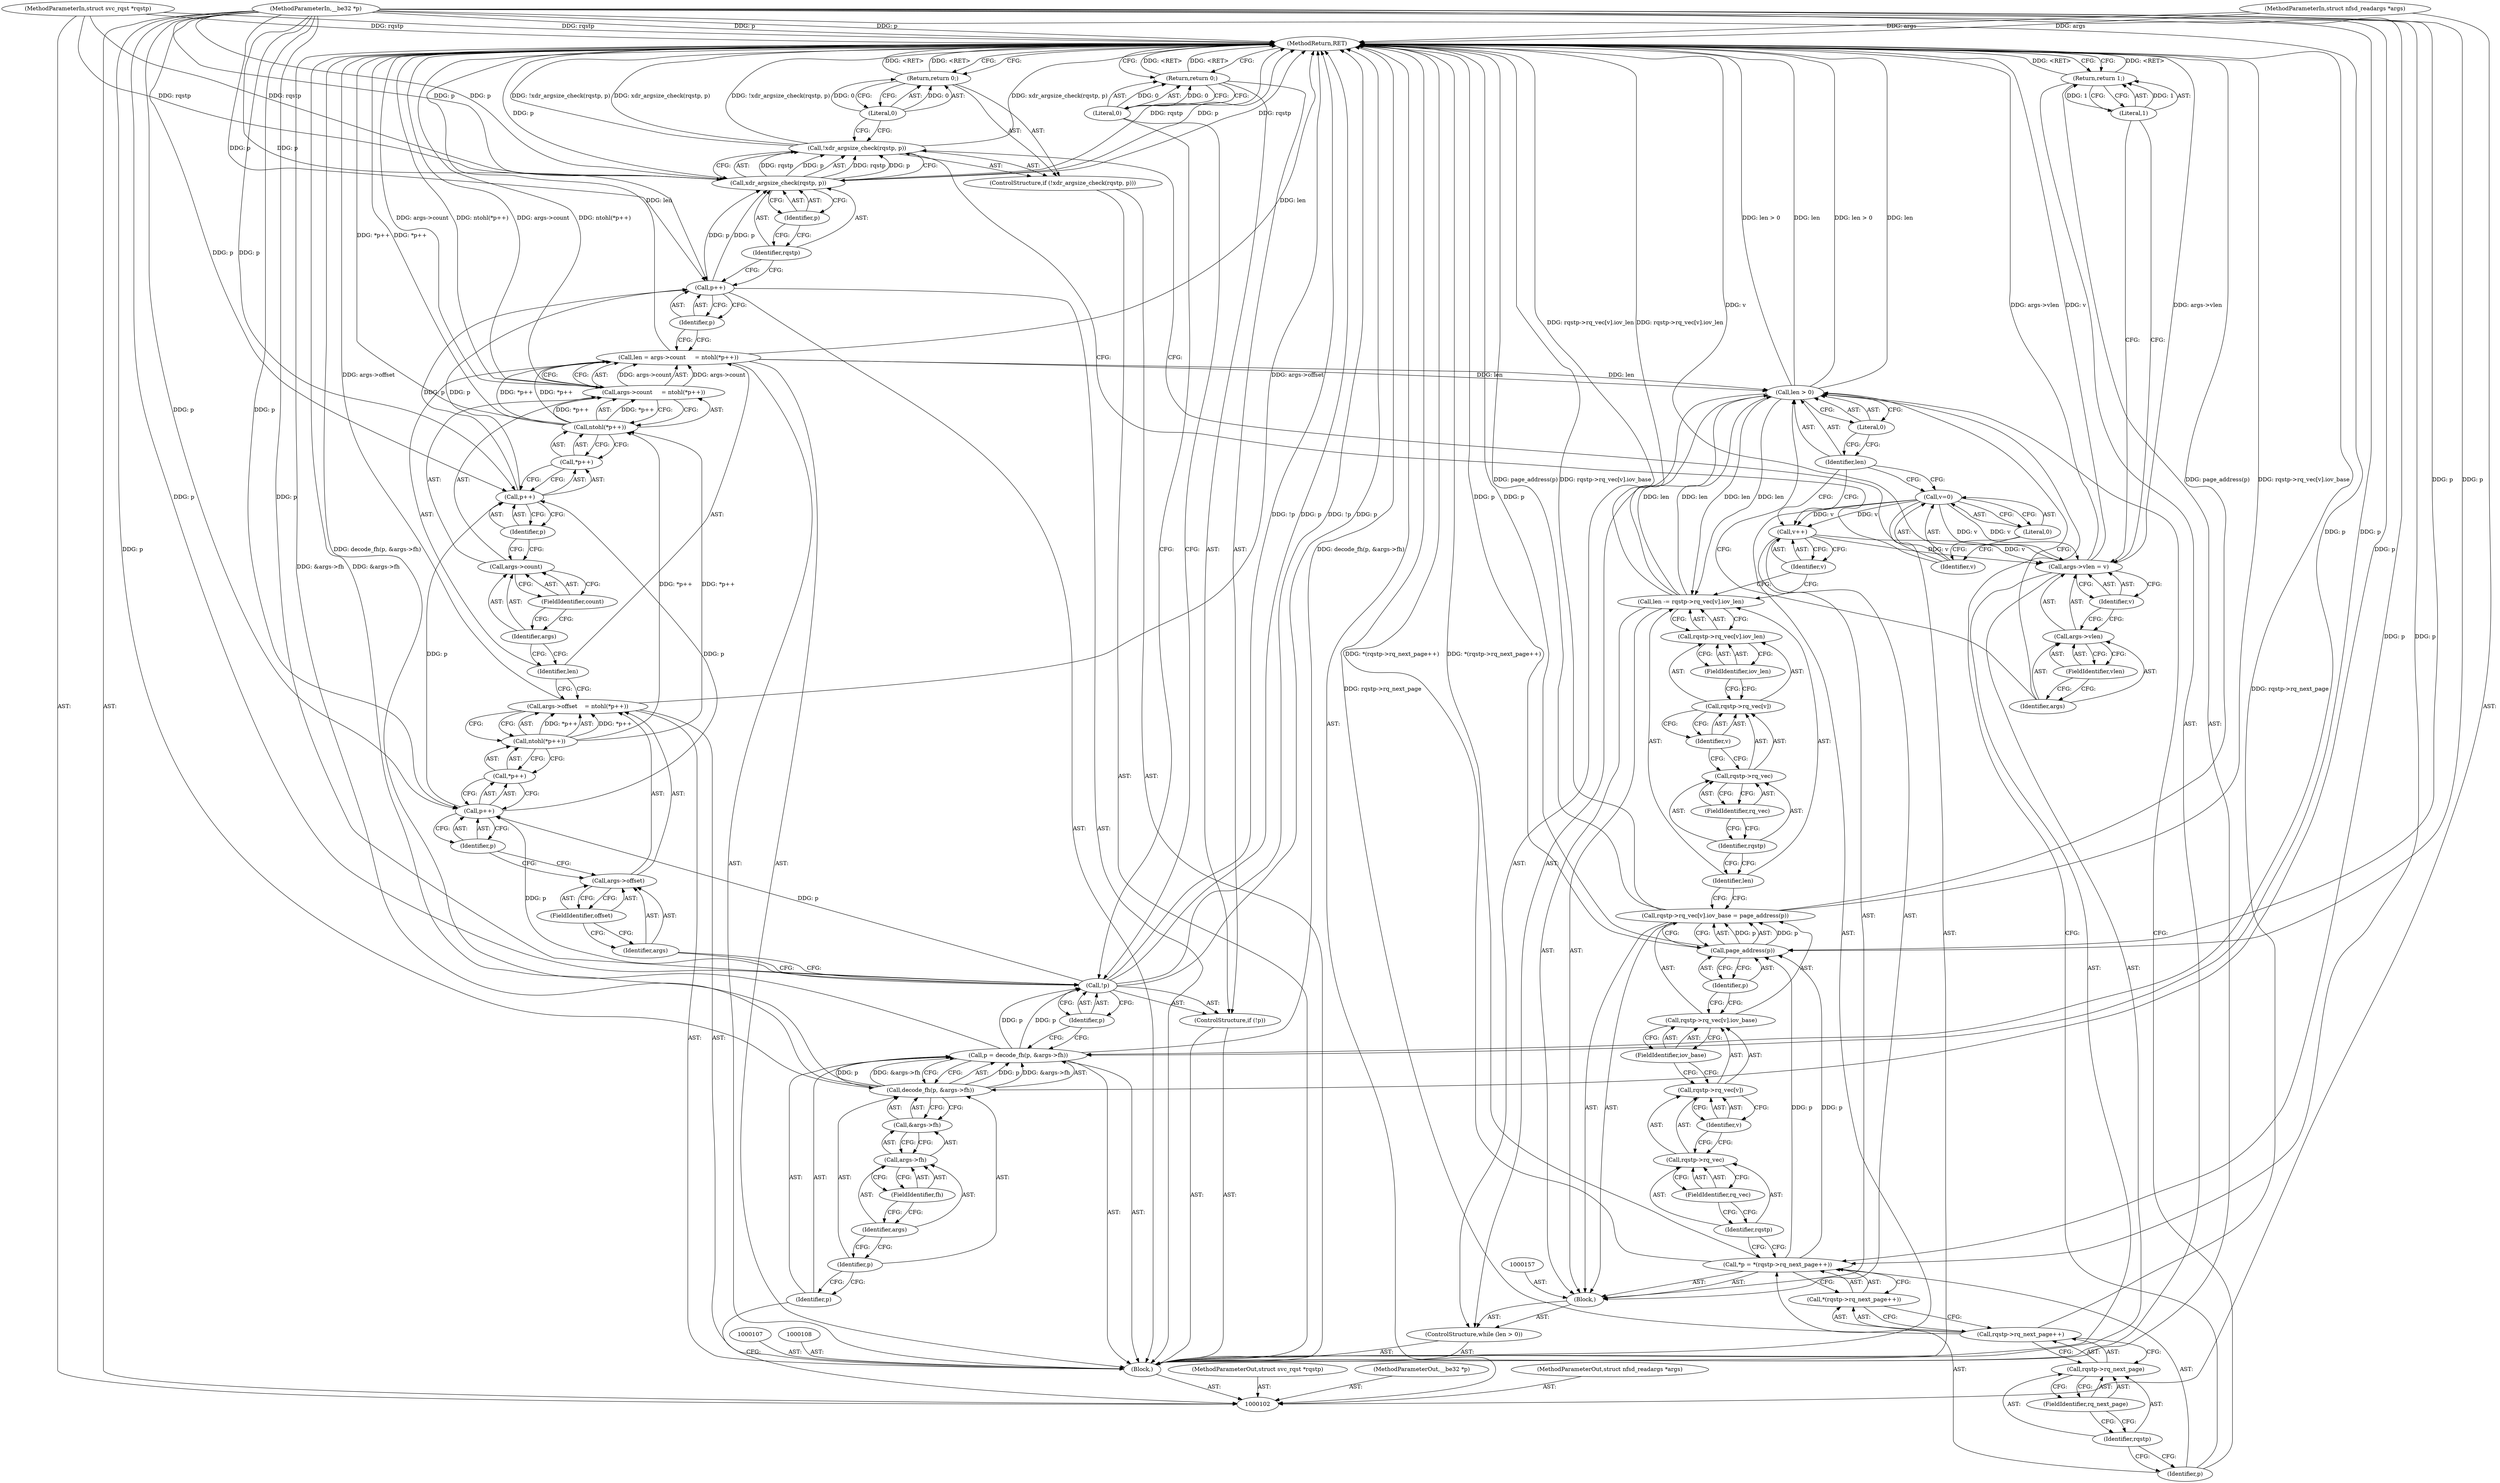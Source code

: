 digraph "0_linux_c70422f760c120480fee4de6c38804c72aa26bc1_15" {
"1000193" [label="(MethodReturn,RET)"];
"1000103" [label="(MethodParameterIn,struct svc_rqst *rqstp)"];
"1000266" [label="(MethodParameterOut,struct svc_rqst *rqstp)"];
"1000104" [label="(MethodParameterIn,__be32 *p)"];
"1000267" [label="(MethodParameterOut,__be32 *p)"];
"1000122" [label="(Call,args->offset    = ntohl(*p++))"];
"1000123" [label="(Call,args->offset)"];
"1000124" [label="(Identifier,args)"];
"1000126" [label="(Call,ntohl(*p++))"];
"1000127" [label="(Call,*p++)"];
"1000128" [label="(Call,p++)"];
"1000129" [label="(Identifier,p)"];
"1000125" [label="(FieldIdentifier,offset)"];
"1000135" [label="(FieldIdentifier,count)"];
"1000130" [label="(Call,len = args->count     = ntohl(*p++))"];
"1000131" [label="(Identifier,len)"];
"1000136" [label="(Call,ntohl(*p++))"];
"1000137" [label="(Call,*p++)"];
"1000138" [label="(Call,p++)"];
"1000139" [label="(Identifier,p)"];
"1000132" [label="(Call,args->count     = ntohl(*p++))"];
"1000133" [label="(Call,args->count)"];
"1000134" [label="(Identifier,args)"];
"1000140" [label="(Call,p++)"];
"1000141" [label="(Identifier,p)"];
"1000142" [label="(ControlStructure,if (!xdr_argsize_check(rqstp, p)))"];
"1000145" [label="(Identifier,rqstp)"];
"1000146" [label="(Identifier,p)"];
"1000143" [label="(Call,!xdr_argsize_check(rqstp, p))"];
"1000144" [label="(Call,xdr_argsize_check(rqstp, p))"];
"1000147" [label="(Return,return 0;)"];
"1000148" [label="(Literal,0)"];
"1000105" [label="(MethodParameterIn,struct nfsd_readargs *args)"];
"1000268" [label="(MethodParameterOut,struct nfsd_readargs *args)"];
"1000149" [label="(Call,v=0)"];
"1000150" [label="(Identifier,v)"];
"1000151" [label="(Literal,0)"];
"1000152" [label="(ControlStructure,while (len > 0))"];
"1000155" [label="(Literal,0)"];
"1000153" [label="(Call,len > 0)"];
"1000154" [label="(Identifier,len)"];
"1000158" [label="(Call,*p = *(rqstp->rq_next_page++))"];
"1000159" [label="(Identifier,p)"];
"1000160" [label="(Call,*(rqstp->rq_next_page++))"];
"1000156" [label="(Block,)"];
"1000161" [label="(Call,rqstp->rq_next_page++)"];
"1000162" [label="(Call,rqstp->rq_next_page)"];
"1000163" [label="(Identifier,rqstp)"];
"1000164" [label="(FieldIdentifier,rq_next_page)"];
"1000171" [label="(Identifier,v)"];
"1000172" [label="(FieldIdentifier,iov_base)"];
"1000165" [label="(Call,rqstp->rq_vec[v].iov_base = page_address(p))"];
"1000166" [label="(Call,rqstp->rq_vec[v].iov_base)"];
"1000167" [label="(Call,rqstp->rq_vec[v])"];
"1000168" [label="(Call,rqstp->rq_vec)"];
"1000169" [label="(Identifier,rqstp)"];
"1000173" [label="(Call,page_address(p))"];
"1000174" [label="(Identifier,p)"];
"1000170" [label="(FieldIdentifier,rq_vec)"];
"1000181" [label="(FieldIdentifier,rq_vec)"];
"1000175" [label="(Call,len -= rqstp->rq_vec[v].iov_len)"];
"1000176" [label="(Identifier,len)"];
"1000182" [label="(Identifier,v)"];
"1000183" [label="(FieldIdentifier,iov_len)"];
"1000177" [label="(Call,rqstp->rq_vec[v].iov_len)"];
"1000178" [label="(Call,rqstp->rq_vec[v])"];
"1000179" [label="(Call,rqstp->rq_vec)"];
"1000180" [label="(Identifier,rqstp)"];
"1000184" [label="(Call,v++)"];
"1000185" [label="(Identifier,v)"];
"1000106" [label="(Block,)"];
"1000190" [label="(Identifier,v)"];
"1000186" [label="(Call,args->vlen = v)"];
"1000187" [label="(Call,args->vlen)"];
"1000188" [label="(Identifier,args)"];
"1000189" [label="(FieldIdentifier,vlen)"];
"1000191" [label="(Return,return 1;)"];
"1000192" [label="(Literal,1)"];
"1000109" [label="(Call,p = decode_fh(p, &args->fh))"];
"1000110" [label="(Identifier,p)"];
"1000112" [label="(Identifier,p)"];
"1000113" [label="(Call,&args->fh)"];
"1000114" [label="(Call,args->fh)"];
"1000115" [label="(Identifier,args)"];
"1000116" [label="(FieldIdentifier,fh)"];
"1000111" [label="(Call,decode_fh(p, &args->fh))"];
"1000117" [label="(ControlStructure,if (!p))"];
"1000118" [label="(Call,!p)"];
"1000119" [label="(Identifier,p)"];
"1000120" [label="(Return,return 0;)"];
"1000121" [label="(Literal,0)"];
"1000193" -> "1000102"  [label="AST: "];
"1000193" -> "1000120"  [label="CFG: "];
"1000193" -> "1000147"  [label="CFG: "];
"1000193" -> "1000191"  [label="CFG: "];
"1000147" -> "1000193"  [label="DDG: <RET>"];
"1000120" -> "1000193"  [label="DDG: <RET>"];
"1000191" -> "1000193"  [label="DDG: <RET>"];
"1000186" -> "1000193"  [label="DDG: args->vlen"];
"1000186" -> "1000193"  [label="DDG: v"];
"1000104" -> "1000193"  [label="DDG: p"];
"1000105" -> "1000193"  [label="DDG: args"];
"1000158" -> "1000193"  [label="DDG: *(rqstp->rq_next_page++)"];
"1000153" -> "1000193"  [label="DDG: len > 0"];
"1000153" -> "1000193"  [label="DDG: len"];
"1000118" -> "1000193"  [label="DDG: !p"];
"1000118" -> "1000193"  [label="DDG: p"];
"1000132" -> "1000193"  [label="DDG: args->count"];
"1000132" -> "1000193"  [label="DDG: ntohl(*p++)"];
"1000175" -> "1000193"  [label="DDG: rqstp->rq_vec[v].iov_len"];
"1000122" -> "1000193"  [label="DDG: args->offset"];
"1000165" -> "1000193"  [label="DDG: rqstp->rq_vec[v].iov_base"];
"1000165" -> "1000193"  [label="DDG: page_address(p)"];
"1000143" -> "1000193"  [label="DDG: xdr_argsize_check(rqstp, p)"];
"1000143" -> "1000193"  [label="DDG: !xdr_argsize_check(rqstp, p)"];
"1000103" -> "1000193"  [label="DDG: rqstp"];
"1000111" -> "1000193"  [label="DDG: &args->fh"];
"1000144" -> "1000193"  [label="DDG: rqstp"];
"1000144" -> "1000193"  [label="DDG: p"];
"1000161" -> "1000193"  [label="DDG: rqstp->rq_next_page"];
"1000109" -> "1000193"  [label="DDG: decode_fh(p, &args->fh)"];
"1000173" -> "1000193"  [label="DDG: p"];
"1000136" -> "1000193"  [label="DDG: *p++"];
"1000130" -> "1000193"  [label="DDG: len"];
"1000103" -> "1000102"  [label="AST: "];
"1000103" -> "1000193"  [label="DDG: rqstp"];
"1000103" -> "1000144"  [label="DDG: rqstp"];
"1000266" -> "1000102"  [label="AST: "];
"1000104" -> "1000102"  [label="AST: "];
"1000104" -> "1000193"  [label="DDG: p"];
"1000104" -> "1000109"  [label="DDG: p"];
"1000104" -> "1000111"  [label="DDG: p"];
"1000104" -> "1000118"  [label="DDG: p"];
"1000104" -> "1000128"  [label="DDG: p"];
"1000104" -> "1000138"  [label="DDG: p"];
"1000104" -> "1000140"  [label="DDG: p"];
"1000104" -> "1000144"  [label="DDG: p"];
"1000104" -> "1000158"  [label="DDG: p"];
"1000104" -> "1000173"  [label="DDG: p"];
"1000267" -> "1000102"  [label="AST: "];
"1000122" -> "1000106"  [label="AST: "];
"1000122" -> "1000126"  [label="CFG: "];
"1000123" -> "1000122"  [label="AST: "];
"1000126" -> "1000122"  [label="AST: "];
"1000131" -> "1000122"  [label="CFG: "];
"1000122" -> "1000193"  [label="DDG: args->offset"];
"1000126" -> "1000122"  [label="DDG: *p++"];
"1000123" -> "1000122"  [label="AST: "];
"1000123" -> "1000125"  [label="CFG: "];
"1000124" -> "1000123"  [label="AST: "];
"1000125" -> "1000123"  [label="AST: "];
"1000129" -> "1000123"  [label="CFG: "];
"1000124" -> "1000123"  [label="AST: "];
"1000124" -> "1000118"  [label="CFG: "];
"1000125" -> "1000124"  [label="CFG: "];
"1000126" -> "1000122"  [label="AST: "];
"1000126" -> "1000127"  [label="CFG: "];
"1000127" -> "1000126"  [label="AST: "];
"1000122" -> "1000126"  [label="CFG: "];
"1000126" -> "1000122"  [label="DDG: *p++"];
"1000126" -> "1000136"  [label="DDG: *p++"];
"1000127" -> "1000126"  [label="AST: "];
"1000127" -> "1000128"  [label="CFG: "];
"1000128" -> "1000127"  [label="AST: "];
"1000126" -> "1000127"  [label="CFG: "];
"1000128" -> "1000127"  [label="AST: "];
"1000128" -> "1000129"  [label="CFG: "];
"1000129" -> "1000128"  [label="AST: "];
"1000127" -> "1000128"  [label="CFG: "];
"1000118" -> "1000128"  [label="DDG: p"];
"1000104" -> "1000128"  [label="DDG: p"];
"1000128" -> "1000138"  [label="DDG: p"];
"1000129" -> "1000128"  [label="AST: "];
"1000129" -> "1000123"  [label="CFG: "];
"1000128" -> "1000129"  [label="CFG: "];
"1000125" -> "1000123"  [label="AST: "];
"1000125" -> "1000124"  [label="CFG: "];
"1000123" -> "1000125"  [label="CFG: "];
"1000135" -> "1000133"  [label="AST: "];
"1000135" -> "1000134"  [label="CFG: "];
"1000133" -> "1000135"  [label="CFG: "];
"1000130" -> "1000106"  [label="AST: "];
"1000130" -> "1000132"  [label="CFG: "];
"1000131" -> "1000130"  [label="AST: "];
"1000132" -> "1000130"  [label="AST: "];
"1000141" -> "1000130"  [label="CFG: "];
"1000130" -> "1000193"  [label="DDG: len"];
"1000132" -> "1000130"  [label="DDG: args->count"];
"1000136" -> "1000130"  [label="DDG: *p++"];
"1000130" -> "1000153"  [label="DDG: len"];
"1000131" -> "1000130"  [label="AST: "];
"1000131" -> "1000122"  [label="CFG: "];
"1000134" -> "1000131"  [label="CFG: "];
"1000136" -> "1000132"  [label="AST: "];
"1000136" -> "1000137"  [label="CFG: "];
"1000137" -> "1000136"  [label="AST: "];
"1000132" -> "1000136"  [label="CFG: "];
"1000136" -> "1000193"  [label="DDG: *p++"];
"1000136" -> "1000130"  [label="DDG: *p++"];
"1000136" -> "1000132"  [label="DDG: *p++"];
"1000126" -> "1000136"  [label="DDG: *p++"];
"1000137" -> "1000136"  [label="AST: "];
"1000137" -> "1000138"  [label="CFG: "];
"1000138" -> "1000137"  [label="AST: "];
"1000136" -> "1000137"  [label="CFG: "];
"1000138" -> "1000137"  [label="AST: "];
"1000138" -> "1000139"  [label="CFG: "];
"1000139" -> "1000138"  [label="AST: "];
"1000137" -> "1000138"  [label="CFG: "];
"1000128" -> "1000138"  [label="DDG: p"];
"1000104" -> "1000138"  [label="DDG: p"];
"1000138" -> "1000140"  [label="DDG: p"];
"1000139" -> "1000138"  [label="AST: "];
"1000139" -> "1000133"  [label="CFG: "];
"1000138" -> "1000139"  [label="CFG: "];
"1000132" -> "1000130"  [label="AST: "];
"1000132" -> "1000136"  [label="CFG: "];
"1000133" -> "1000132"  [label="AST: "];
"1000136" -> "1000132"  [label="AST: "];
"1000130" -> "1000132"  [label="CFG: "];
"1000132" -> "1000193"  [label="DDG: args->count"];
"1000132" -> "1000193"  [label="DDG: ntohl(*p++)"];
"1000132" -> "1000130"  [label="DDG: args->count"];
"1000136" -> "1000132"  [label="DDG: *p++"];
"1000133" -> "1000132"  [label="AST: "];
"1000133" -> "1000135"  [label="CFG: "];
"1000134" -> "1000133"  [label="AST: "];
"1000135" -> "1000133"  [label="AST: "];
"1000139" -> "1000133"  [label="CFG: "];
"1000134" -> "1000133"  [label="AST: "];
"1000134" -> "1000131"  [label="CFG: "];
"1000135" -> "1000134"  [label="CFG: "];
"1000140" -> "1000106"  [label="AST: "];
"1000140" -> "1000141"  [label="CFG: "];
"1000141" -> "1000140"  [label="AST: "];
"1000145" -> "1000140"  [label="CFG: "];
"1000138" -> "1000140"  [label="DDG: p"];
"1000104" -> "1000140"  [label="DDG: p"];
"1000140" -> "1000144"  [label="DDG: p"];
"1000141" -> "1000140"  [label="AST: "];
"1000141" -> "1000130"  [label="CFG: "];
"1000140" -> "1000141"  [label="CFG: "];
"1000142" -> "1000106"  [label="AST: "];
"1000143" -> "1000142"  [label="AST: "];
"1000147" -> "1000142"  [label="AST: "];
"1000145" -> "1000144"  [label="AST: "];
"1000145" -> "1000140"  [label="CFG: "];
"1000146" -> "1000145"  [label="CFG: "];
"1000146" -> "1000144"  [label="AST: "];
"1000146" -> "1000145"  [label="CFG: "];
"1000144" -> "1000146"  [label="CFG: "];
"1000143" -> "1000142"  [label="AST: "];
"1000143" -> "1000144"  [label="CFG: "];
"1000144" -> "1000143"  [label="AST: "];
"1000148" -> "1000143"  [label="CFG: "];
"1000150" -> "1000143"  [label="CFG: "];
"1000143" -> "1000193"  [label="DDG: xdr_argsize_check(rqstp, p)"];
"1000143" -> "1000193"  [label="DDG: !xdr_argsize_check(rqstp, p)"];
"1000144" -> "1000143"  [label="DDG: rqstp"];
"1000144" -> "1000143"  [label="DDG: p"];
"1000144" -> "1000143"  [label="AST: "];
"1000144" -> "1000146"  [label="CFG: "];
"1000145" -> "1000144"  [label="AST: "];
"1000146" -> "1000144"  [label="AST: "];
"1000143" -> "1000144"  [label="CFG: "];
"1000144" -> "1000193"  [label="DDG: rqstp"];
"1000144" -> "1000193"  [label="DDG: p"];
"1000144" -> "1000143"  [label="DDG: rqstp"];
"1000144" -> "1000143"  [label="DDG: p"];
"1000103" -> "1000144"  [label="DDG: rqstp"];
"1000140" -> "1000144"  [label="DDG: p"];
"1000104" -> "1000144"  [label="DDG: p"];
"1000147" -> "1000142"  [label="AST: "];
"1000147" -> "1000148"  [label="CFG: "];
"1000148" -> "1000147"  [label="AST: "];
"1000193" -> "1000147"  [label="CFG: "];
"1000147" -> "1000193"  [label="DDG: <RET>"];
"1000148" -> "1000147"  [label="DDG: 0"];
"1000148" -> "1000147"  [label="AST: "];
"1000148" -> "1000143"  [label="CFG: "];
"1000147" -> "1000148"  [label="CFG: "];
"1000148" -> "1000147"  [label="DDG: 0"];
"1000105" -> "1000102"  [label="AST: "];
"1000105" -> "1000193"  [label="DDG: args"];
"1000268" -> "1000102"  [label="AST: "];
"1000149" -> "1000106"  [label="AST: "];
"1000149" -> "1000151"  [label="CFG: "];
"1000150" -> "1000149"  [label="AST: "];
"1000151" -> "1000149"  [label="AST: "];
"1000154" -> "1000149"  [label="CFG: "];
"1000149" -> "1000184"  [label="DDG: v"];
"1000149" -> "1000186"  [label="DDG: v"];
"1000150" -> "1000149"  [label="AST: "];
"1000150" -> "1000143"  [label="CFG: "];
"1000151" -> "1000150"  [label="CFG: "];
"1000151" -> "1000149"  [label="AST: "];
"1000151" -> "1000150"  [label="CFG: "];
"1000149" -> "1000151"  [label="CFG: "];
"1000152" -> "1000106"  [label="AST: "];
"1000153" -> "1000152"  [label="AST: "];
"1000156" -> "1000152"  [label="AST: "];
"1000155" -> "1000153"  [label="AST: "];
"1000155" -> "1000154"  [label="CFG: "];
"1000153" -> "1000155"  [label="CFG: "];
"1000153" -> "1000152"  [label="AST: "];
"1000153" -> "1000155"  [label="CFG: "];
"1000154" -> "1000153"  [label="AST: "];
"1000155" -> "1000153"  [label="AST: "];
"1000159" -> "1000153"  [label="CFG: "];
"1000188" -> "1000153"  [label="CFG: "];
"1000153" -> "1000193"  [label="DDG: len > 0"];
"1000153" -> "1000193"  [label="DDG: len"];
"1000175" -> "1000153"  [label="DDG: len"];
"1000130" -> "1000153"  [label="DDG: len"];
"1000153" -> "1000175"  [label="DDG: len"];
"1000154" -> "1000153"  [label="AST: "];
"1000154" -> "1000184"  [label="CFG: "];
"1000154" -> "1000149"  [label="CFG: "];
"1000155" -> "1000154"  [label="CFG: "];
"1000158" -> "1000156"  [label="AST: "];
"1000158" -> "1000160"  [label="CFG: "];
"1000159" -> "1000158"  [label="AST: "];
"1000160" -> "1000158"  [label="AST: "];
"1000169" -> "1000158"  [label="CFG: "];
"1000158" -> "1000193"  [label="DDG: *(rqstp->rq_next_page++)"];
"1000104" -> "1000158"  [label="DDG: p"];
"1000158" -> "1000173"  [label="DDG: p"];
"1000159" -> "1000158"  [label="AST: "];
"1000159" -> "1000153"  [label="CFG: "];
"1000163" -> "1000159"  [label="CFG: "];
"1000160" -> "1000158"  [label="AST: "];
"1000160" -> "1000161"  [label="CFG: "];
"1000161" -> "1000160"  [label="AST: "];
"1000158" -> "1000160"  [label="CFG: "];
"1000156" -> "1000152"  [label="AST: "];
"1000157" -> "1000156"  [label="AST: "];
"1000158" -> "1000156"  [label="AST: "];
"1000165" -> "1000156"  [label="AST: "];
"1000175" -> "1000156"  [label="AST: "];
"1000184" -> "1000156"  [label="AST: "];
"1000161" -> "1000160"  [label="AST: "];
"1000161" -> "1000162"  [label="CFG: "];
"1000162" -> "1000161"  [label="AST: "];
"1000160" -> "1000161"  [label="CFG: "];
"1000161" -> "1000193"  [label="DDG: rqstp->rq_next_page"];
"1000162" -> "1000161"  [label="AST: "];
"1000162" -> "1000164"  [label="CFG: "];
"1000163" -> "1000162"  [label="AST: "];
"1000164" -> "1000162"  [label="AST: "];
"1000161" -> "1000162"  [label="CFG: "];
"1000163" -> "1000162"  [label="AST: "];
"1000163" -> "1000159"  [label="CFG: "];
"1000164" -> "1000163"  [label="CFG: "];
"1000164" -> "1000162"  [label="AST: "];
"1000164" -> "1000163"  [label="CFG: "];
"1000162" -> "1000164"  [label="CFG: "];
"1000171" -> "1000167"  [label="AST: "];
"1000171" -> "1000168"  [label="CFG: "];
"1000167" -> "1000171"  [label="CFG: "];
"1000172" -> "1000166"  [label="AST: "];
"1000172" -> "1000167"  [label="CFG: "];
"1000166" -> "1000172"  [label="CFG: "];
"1000165" -> "1000156"  [label="AST: "];
"1000165" -> "1000173"  [label="CFG: "];
"1000166" -> "1000165"  [label="AST: "];
"1000173" -> "1000165"  [label="AST: "];
"1000176" -> "1000165"  [label="CFG: "];
"1000165" -> "1000193"  [label="DDG: rqstp->rq_vec[v].iov_base"];
"1000165" -> "1000193"  [label="DDG: page_address(p)"];
"1000173" -> "1000165"  [label="DDG: p"];
"1000166" -> "1000165"  [label="AST: "];
"1000166" -> "1000172"  [label="CFG: "];
"1000167" -> "1000166"  [label="AST: "];
"1000172" -> "1000166"  [label="AST: "];
"1000174" -> "1000166"  [label="CFG: "];
"1000167" -> "1000166"  [label="AST: "];
"1000167" -> "1000171"  [label="CFG: "];
"1000168" -> "1000167"  [label="AST: "];
"1000171" -> "1000167"  [label="AST: "];
"1000172" -> "1000167"  [label="CFG: "];
"1000168" -> "1000167"  [label="AST: "];
"1000168" -> "1000170"  [label="CFG: "];
"1000169" -> "1000168"  [label="AST: "];
"1000170" -> "1000168"  [label="AST: "];
"1000171" -> "1000168"  [label="CFG: "];
"1000169" -> "1000168"  [label="AST: "];
"1000169" -> "1000158"  [label="CFG: "];
"1000170" -> "1000169"  [label="CFG: "];
"1000173" -> "1000165"  [label="AST: "];
"1000173" -> "1000174"  [label="CFG: "];
"1000174" -> "1000173"  [label="AST: "];
"1000165" -> "1000173"  [label="CFG: "];
"1000173" -> "1000193"  [label="DDG: p"];
"1000173" -> "1000165"  [label="DDG: p"];
"1000158" -> "1000173"  [label="DDG: p"];
"1000104" -> "1000173"  [label="DDG: p"];
"1000174" -> "1000173"  [label="AST: "];
"1000174" -> "1000166"  [label="CFG: "];
"1000173" -> "1000174"  [label="CFG: "];
"1000170" -> "1000168"  [label="AST: "];
"1000170" -> "1000169"  [label="CFG: "];
"1000168" -> "1000170"  [label="CFG: "];
"1000181" -> "1000179"  [label="AST: "];
"1000181" -> "1000180"  [label="CFG: "];
"1000179" -> "1000181"  [label="CFG: "];
"1000175" -> "1000156"  [label="AST: "];
"1000175" -> "1000177"  [label="CFG: "];
"1000176" -> "1000175"  [label="AST: "];
"1000177" -> "1000175"  [label="AST: "];
"1000185" -> "1000175"  [label="CFG: "];
"1000175" -> "1000193"  [label="DDG: rqstp->rq_vec[v].iov_len"];
"1000175" -> "1000153"  [label="DDG: len"];
"1000153" -> "1000175"  [label="DDG: len"];
"1000176" -> "1000175"  [label="AST: "];
"1000176" -> "1000165"  [label="CFG: "];
"1000180" -> "1000176"  [label="CFG: "];
"1000182" -> "1000178"  [label="AST: "];
"1000182" -> "1000179"  [label="CFG: "];
"1000178" -> "1000182"  [label="CFG: "];
"1000183" -> "1000177"  [label="AST: "];
"1000183" -> "1000178"  [label="CFG: "];
"1000177" -> "1000183"  [label="CFG: "];
"1000177" -> "1000175"  [label="AST: "];
"1000177" -> "1000183"  [label="CFG: "];
"1000178" -> "1000177"  [label="AST: "];
"1000183" -> "1000177"  [label="AST: "];
"1000175" -> "1000177"  [label="CFG: "];
"1000178" -> "1000177"  [label="AST: "];
"1000178" -> "1000182"  [label="CFG: "];
"1000179" -> "1000178"  [label="AST: "];
"1000182" -> "1000178"  [label="AST: "];
"1000183" -> "1000178"  [label="CFG: "];
"1000179" -> "1000178"  [label="AST: "];
"1000179" -> "1000181"  [label="CFG: "];
"1000180" -> "1000179"  [label="AST: "];
"1000181" -> "1000179"  [label="AST: "];
"1000182" -> "1000179"  [label="CFG: "];
"1000180" -> "1000179"  [label="AST: "];
"1000180" -> "1000176"  [label="CFG: "];
"1000181" -> "1000180"  [label="CFG: "];
"1000184" -> "1000156"  [label="AST: "];
"1000184" -> "1000185"  [label="CFG: "];
"1000185" -> "1000184"  [label="AST: "];
"1000154" -> "1000184"  [label="CFG: "];
"1000149" -> "1000184"  [label="DDG: v"];
"1000184" -> "1000186"  [label="DDG: v"];
"1000185" -> "1000184"  [label="AST: "];
"1000185" -> "1000175"  [label="CFG: "];
"1000184" -> "1000185"  [label="CFG: "];
"1000106" -> "1000102"  [label="AST: "];
"1000107" -> "1000106"  [label="AST: "];
"1000108" -> "1000106"  [label="AST: "];
"1000109" -> "1000106"  [label="AST: "];
"1000117" -> "1000106"  [label="AST: "];
"1000122" -> "1000106"  [label="AST: "];
"1000130" -> "1000106"  [label="AST: "];
"1000140" -> "1000106"  [label="AST: "];
"1000142" -> "1000106"  [label="AST: "];
"1000149" -> "1000106"  [label="AST: "];
"1000152" -> "1000106"  [label="AST: "];
"1000186" -> "1000106"  [label="AST: "];
"1000191" -> "1000106"  [label="AST: "];
"1000190" -> "1000186"  [label="AST: "];
"1000190" -> "1000187"  [label="CFG: "];
"1000186" -> "1000190"  [label="CFG: "];
"1000186" -> "1000106"  [label="AST: "];
"1000186" -> "1000190"  [label="CFG: "];
"1000187" -> "1000186"  [label="AST: "];
"1000190" -> "1000186"  [label="AST: "];
"1000192" -> "1000186"  [label="CFG: "];
"1000186" -> "1000193"  [label="DDG: args->vlen"];
"1000186" -> "1000193"  [label="DDG: v"];
"1000184" -> "1000186"  [label="DDG: v"];
"1000149" -> "1000186"  [label="DDG: v"];
"1000187" -> "1000186"  [label="AST: "];
"1000187" -> "1000189"  [label="CFG: "];
"1000188" -> "1000187"  [label="AST: "];
"1000189" -> "1000187"  [label="AST: "];
"1000190" -> "1000187"  [label="CFG: "];
"1000188" -> "1000187"  [label="AST: "];
"1000188" -> "1000153"  [label="CFG: "];
"1000189" -> "1000188"  [label="CFG: "];
"1000189" -> "1000187"  [label="AST: "];
"1000189" -> "1000188"  [label="CFG: "];
"1000187" -> "1000189"  [label="CFG: "];
"1000191" -> "1000106"  [label="AST: "];
"1000191" -> "1000192"  [label="CFG: "];
"1000192" -> "1000191"  [label="AST: "];
"1000193" -> "1000191"  [label="CFG: "];
"1000191" -> "1000193"  [label="DDG: <RET>"];
"1000192" -> "1000191"  [label="DDG: 1"];
"1000192" -> "1000191"  [label="AST: "];
"1000192" -> "1000186"  [label="CFG: "];
"1000191" -> "1000192"  [label="CFG: "];
"1000192" -> "1000191"  [label="DDG: 1"];
"1000109" -> "1000106"  [label="AST: "];
"1000109" -> "1000111"  [label="CFG: "];
"1000110" -> "1000109"  [label="AST: "];
"1000111" -> "1000109"  [label="AST: "];
"1000119" -> "1000109"  [label="CFG: "];
"1000109" -> "1000193"  [label="DDG: decode_fh(p, &args->fh)"];
"1000111" -> "1000109"  [label="DDG: p"];
"1000111" -> "1000109"  [label="DDG: &args->fh"];
"1000104" -> "1000109"  [label="DDG: p"];
"1000109" -> "1000118"  [label="DDG: p"];
"1000110" -> "1000109"  [label="AST: "];
"1000110" -> "1000102"  [label="CFG: "];
"1000112" -> "1000110"  [label="CFG: "];
"1000112" -> "1000111"  [label="AST: "];
"1000112" -> "1000110"  [label="CFG: "];
"1000115" -> "1000112"  [label="CFG: "];
"1000113" -> "1000111"  [label="AST: "];
"1000113" -> "1000114"  [label="CFG: "];
"1000114" -> "1000113"  [label="AST: "];
"1000111" -> "1000113"  [label="CFG: "];
"1000114" -> "1000113"  [label="AST: "];
"1000114" -> "1000116"  [label="CFG: "];
"1000115" -> "1000114"  [label="AST: "];
"1000116" -> "1000114"  [label="AST: "];
"1000113" -> "1000114"  [label="CFG: "];
"1000115" -> "1000114"  [label="AST: "];
"1000115" -> "1000112"  [label="CFG: "];
"1000116" -> "1000115"  [label="CFG: "];
"1000116" -> "1000114"  [label="AST: "];
"1000116" -> "1000115"  [label="CFG: "];
"1000114" -> "1000116"  [label="CFG: "];
"1000111" -> "1000109"  [label="AST: "];
"1000111" -> "1000113"  [label="CFG: "];
"1000112" -> "1000111"  [label="AST: "];
"1000113" -> "1000111"  [label="AST: "];
"1000109" -> "1000111"  [label="CFG: "];
"1000111" -> "1000193"  [label="DDG: &args->fh"];
"1000111" -> "1000109"  [label="DDG: p"];
"1000111" -> "1000109"  [label="DDG: &args->fh"];
"1000104" -> "1000111"  [label="DDG: p"];
"1000117" -> "1000106"  [label="AST: "];
"1000118" -> "1000117"  [label="AST: "];
"1000120" -> "1000117"  [label="AST: "];
"1000118" -> "1000117"  [label="AST: "];
"1000118" -> "1000119"  [label="CFG: "];
"1000119" -> "1000118"  [label="AST: "];
"1000121" -> "1000118"  [label="CFG: "];
"1000124" -> "1000118"  [label="CFG: "];
"1000118" -> "1000193"  [label="DDG: !p"];
"1000118" -> "1000193"  [label="DDG: p"];
"1000109" -> "1000118"  [label="DDG: p"];
"1000104" -> "1000118"  [label="DDG: p"];
"1000118" -> "1000128"  [label="DDG: p"];
"1000119" -> "1000118"  [label="AST: "];
"1000119" -> "1000109"  [label="CFG: "];
"1000118" -> "1000119"  [label="CFG: "];
"1000120" -> "1000117"  [label="AST: "];
"1000120" -> "1000121"  [label="CFG: "];
"1000121" -> "1000120"  [label="AST: "];
"1000193" -> "1000120"  [label="CFG: "];
"1000120" -> "1000193"  [label="DDG: <RET>"];
"1000121" -> "1000120"  [label="DDG: 0"];
"1000121" -> "1000120"  [label="AST: "];
"1000121" -> "1000118"  [label="CFG: "];
"1000120" -> "1000121"  [label="CFG: "];
"1000121" -> "1000120"  [label="DDG: 0"];
}
